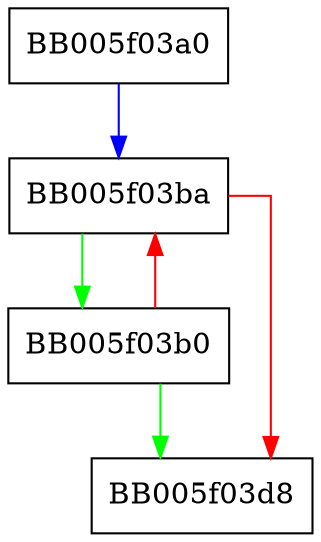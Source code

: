 digraph OPENSSL_strcasecmp {
  node [shape="box"];
  graph [splines=ortho];
  BB005f03a0 -> BB005f03ba [color="blue"];
  BB005f03b0 -> BB005f03d8 [color="green"];
  BB005f03b0 -> BB005f03ba [color="red"];
  BB005f03ba -> BB005f03b0 [color="green"];
  BB005f03ba -> BB005f03d8 [color="red"];
}